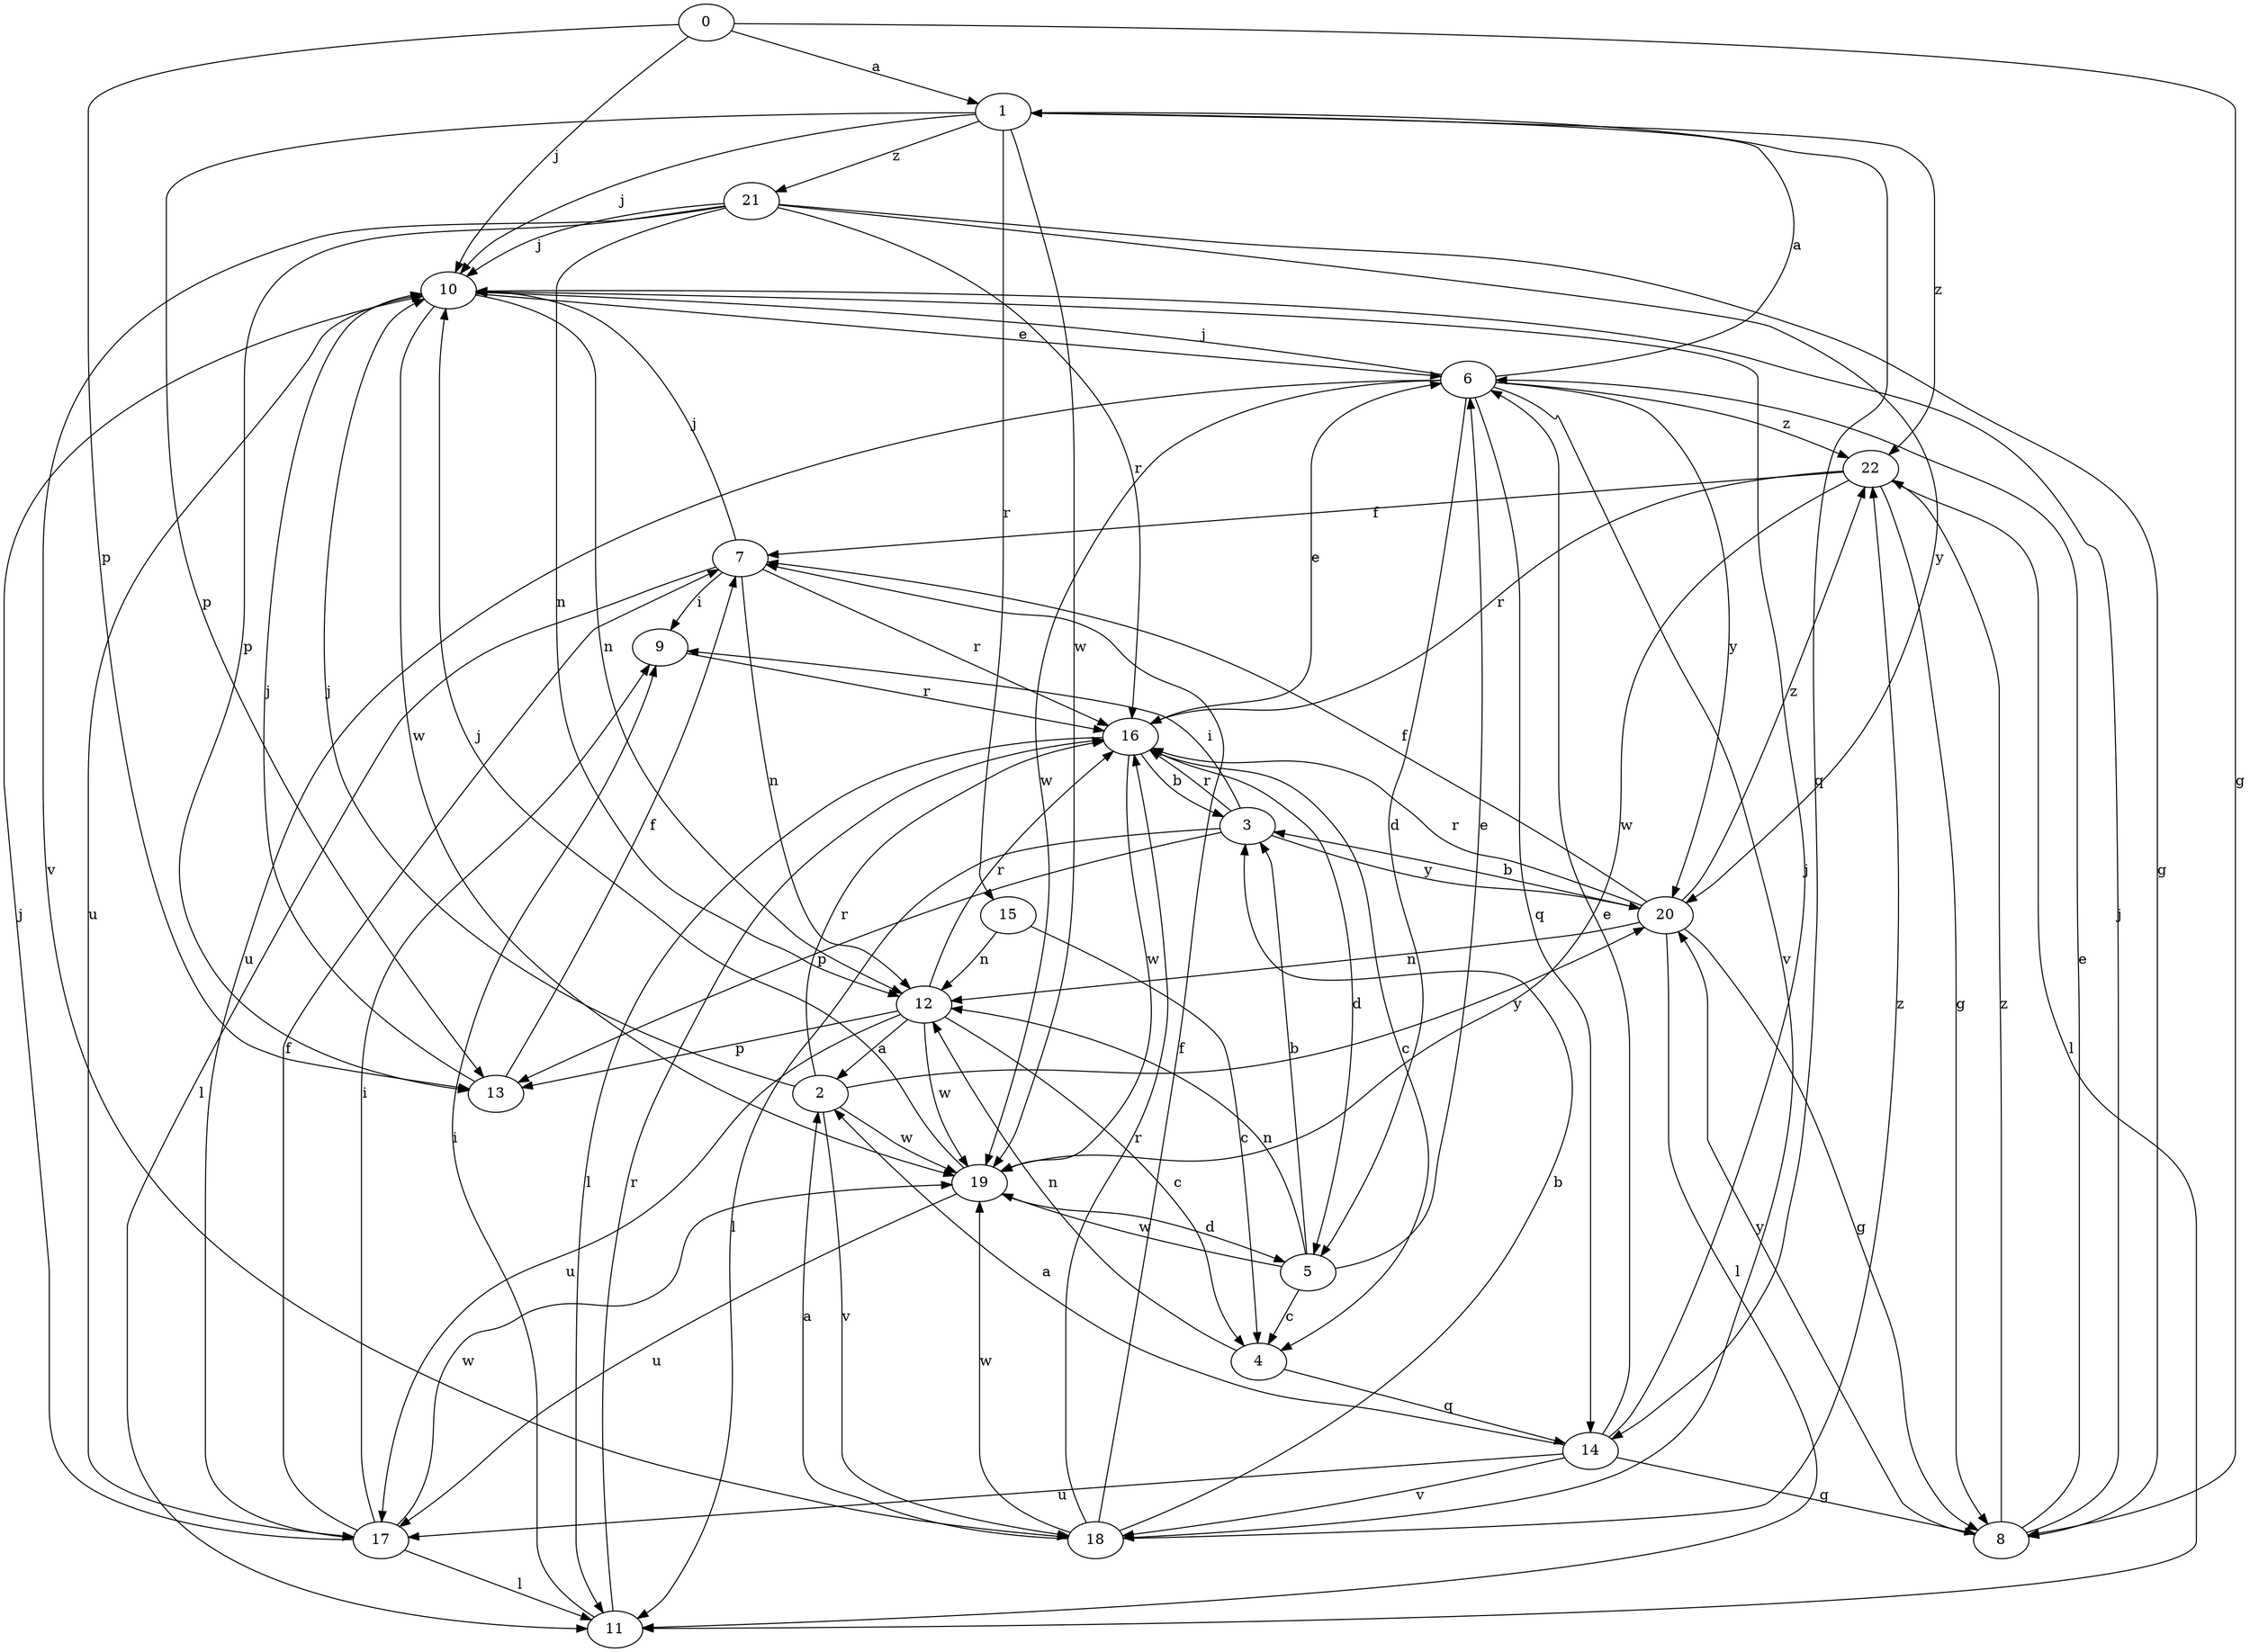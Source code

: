 strict digraph  {
0;
1;
2;
3;
4;
5;
6;
7;
8;
9;
10;
11;
12;
13;
14;
15;
16;
17;
18;
19;
20;
21;
22;
0 -> 1  [label=a];
0 -> 8  [label=g];
0 -> 10  [label=j];
0 -> 13  [label=p];
1 -> 10  [label=j];
1 -> 13  [label=p];
1 -> 14  [label=q];
1 -> 15  [label=r];
1 -> 19  [label=w];
1 -> 21  [label=z];
1 -> 22  [label=z];
2 -> 10  [label=j];
2 -> 16  [label=r];
2 -> 18  [label=v];
2 -> 19  [label=w];
2 -> 20  [label=y];
3 -> 9  [label=i];
3 -> 11  [label=l];
3 -> 13  [label=p];
3 -> 16  [label=r];
3 -> 20  [label=y];
4 -> 12  [label=n];
4 -> 14  [label=q];
5 -> 3  [label=b];
5 -> 4  [label=c];
5 -> 6  [label=e];
5 -> 12  [label=n];
5 -> 19  [label=w];
6 -> 1  [label=a];
6 -> 5  [label=d];
6 -> 10  [label=j];
6 -> 14  [label=q];
6 -> 17  [label=u];
6 -> 18  [label=v];
6 -> 19  [label=w];
6 -> 20  [label=y];
6 -> 22  [label=z];
7 -> 9  [label=i];
7 -> 10  [label=j];
7 -> 11  [label=l];
7 -> 12  [label=n];
7 -> 16  [label=r];
8 -> 6  [label=e];
8 -> 10  [label=j];
8 -> 20  [label=y];
8 -> 22  [label=z];
9 -> 16  [label=r];
10 -> 6  [label=e];
10 -> 12  [label=n];
10 -> 17  [label=u];
10 -> 19  [label=w];
11 -> 9  [label=i];
11 -> 16  [label=r];
12 -> 2  [label=a];
12 -> 4  [label=c];
12 -> 13  [label=p];
12 -> 16  [label=r];
12 -> 17  [label=u];
12 -> 19  [label=w];
13 -> 7  [label=f];
13 -> 10  [label=j];
14 -> 2  [label=a];
14 -> 6  [label=e];
14 -> 8  [label=g];
14 -> 10  [label=j];
14 -> 17  [label=u];
14 -> 18  [label=v];
15 -> 4  [label=c];
15 -> 12  [label=n];
16 -> 3  [label=b];
16 -> 4  [label=c];
16 -> 5  [label=d];
16 -> 6  [label=e];
16 -> 11  [label=l];
16 -> 19  [label=w];
17 -> 7  [label=f];
17 -> 9  [label=i];
17 -> 10  [label=j];
17 -> 11  [label=l];
17 -> 19  [label=w];
18 -> 2  [label=a];
18 -> 3  [label=b];
18 -> 7  [label=f];
18 -> 16  [label=r];
18 -> 19  [label=w];
18 -> 22  [label=z];
19 -> 5  [label=d];
19 -> 10  [label=j];
19 -> 17  [label=u];
20 -> 3  [label=b];
20 -> 7  [label=f];
20 -> 8  [label=g];
20 -> 11  [label=l];
20 -> 12  [label=n];
20 -> 16  [label=r];
20 -> 22  [label=z];
21 -> 8  [label=g];
21 -> 10  [label=j];
21 -> 12  [label=n];
21 -> 13  [label=p];
21 -> 16  [label=r];
21 -> 18  [label=v];
21 -> 20  [label=y];
22 -> 7  [label=f];
22 -> 8  [label=g];
22 -> 11  [label=l];
22 -> 16  [label=r];
22 -> 19  [label=w];
}

